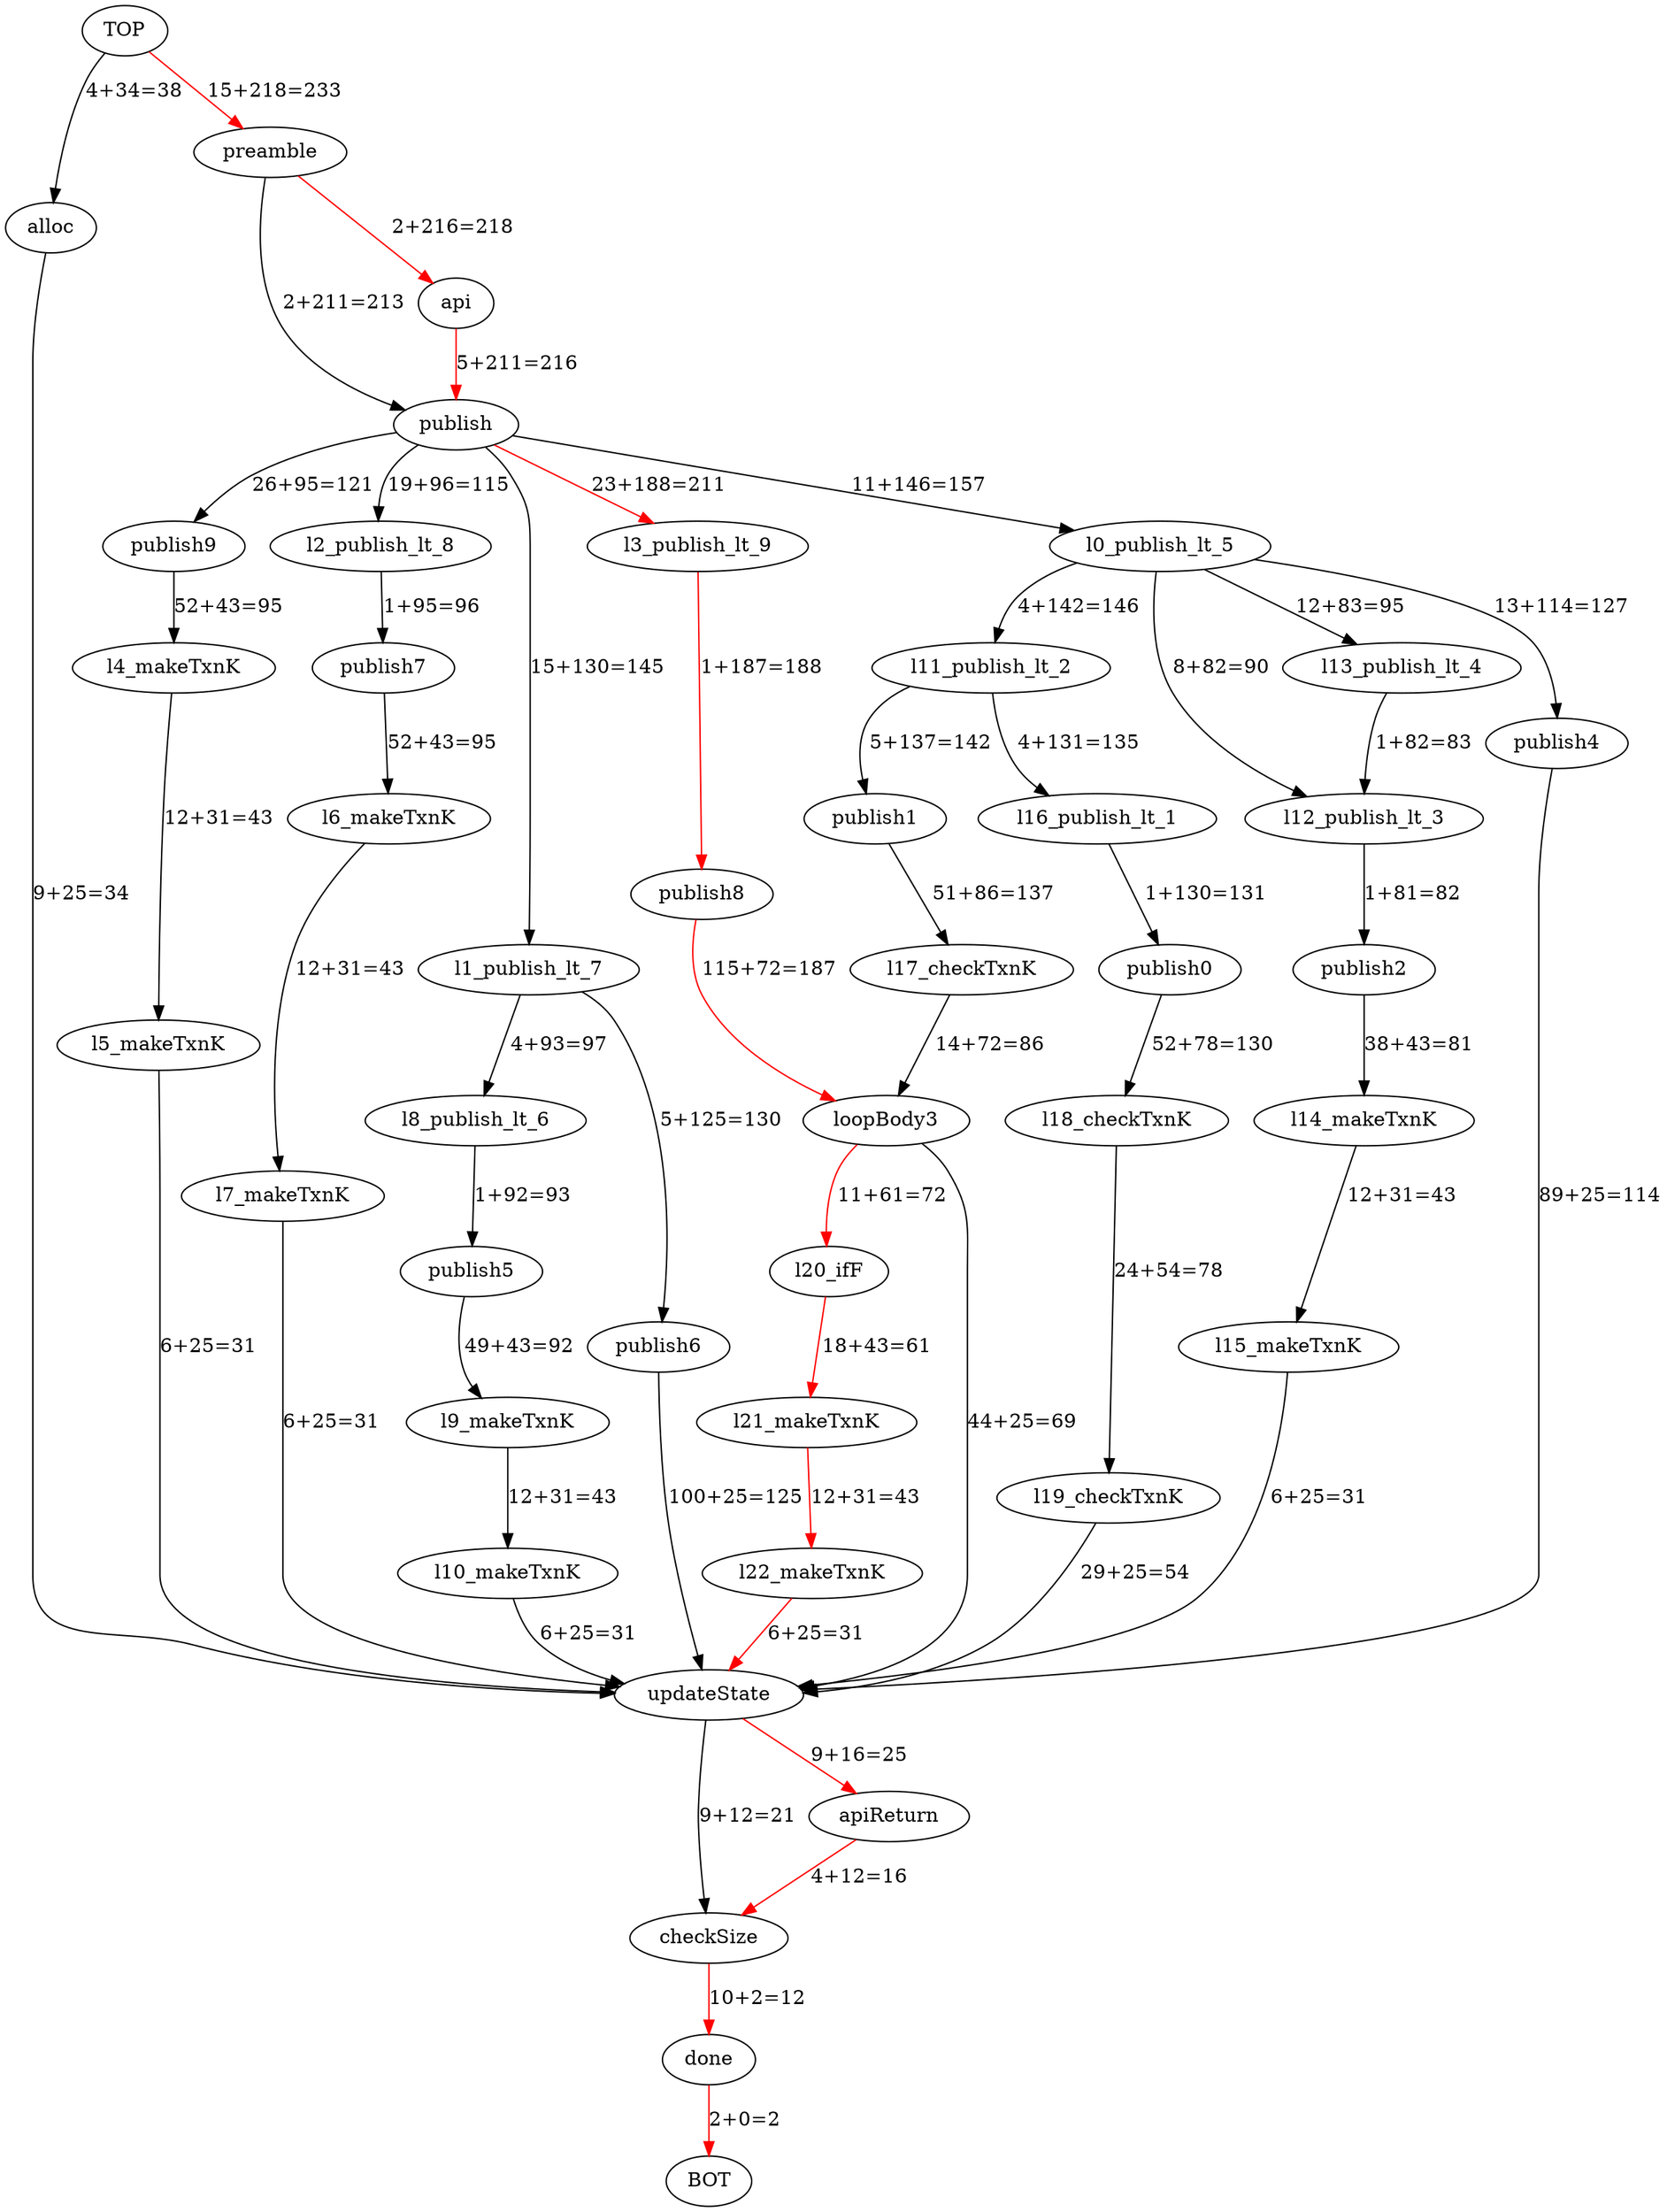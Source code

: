 // This file is in the DOT file format. Upload or copy it into a Graphviz engine, such as https://dreampuf.github.io/GraphvizOnline
digraph {
"TOP"->"alloc"[label="4+34=38"]
"TOP"->"preamble"[color="red",label="15+218=233"]
"alloc"->"updateState"[label="9+25=34"]
"api"->"publish"[color="red",label="5+211=216"]
"apiReturn"->"checkSize"[color="red",label="4+12=16"]
"checkSize"->"done"[color="red",label="10+2=12"]
"done"->"BOT"[color="red",label="2+0=2"]
"l0_publish_lt_5"->"l11_publish_lt_2"[label="4+142=146"]
"l0_publish_lt_5"->"l12_publish_lt_3"[label="8+82=90"]
"l0_publish_lt_5"->"l13_publish_lt_4"[label="12+83=95"]
"l0_publish_lt_5"->"publish4"[label="13+114=127"]
"l10_makeTxnK"->"updateState"[label="6+25=31"]
"l11_publish_lt_2"->"l16_publish_lt_1"[label="4+131=135"]
"l11_publish_lt_2"->"publish1"[label="5+137=142"]
"l12_publish_lt_3"->"publish2"[label="1+81=82"]
"l13_publish_lt_4"->"l12_publish_lt_3"[label="1+82=83"]
"l14_makeTxnK"->"l15_makeTxnK"[label="12+31=43"]
"l15_makeTxnK"->"updateState"[label="6+25=31"]
"l16_publish_lt_1"->"publish0"[label="1+130=131"]
"l17_checkTxnK"->"loopBody3"[label="14+72=86"]
"l18_checkTxnK"->"l19_checkTxnK"[label="24+54=78"]
"l19_checkTxnK"->"updateState"[label="29+25=54"]
"l1_publish_lt_7"->"l8_publish_lt_6"[label="4+93=97"]
"l1_publish_lt_7"->"publish6"[label="5+125=130"]
"l20_ifF"->"l21_makeTxnK"[color="red",label="18+43=61"]
"l21_makeTxnK"->"l22_makeTxnK"[color="red",label="12+31=43"]
"l22_makeTxnK"->"updateState"[color="red",label="6+25=31"]
"l2_publish_lt_8"->"publish7"[label="1+95=96"]
"l3_publish_lt_9"->"publish8"[color="red",label="1+187=188"]
"l4_makeTxnK"->"l5_makeTxnK"[label="12+31=43"]
"l5_makeTxnK"->"updateState"[label="6+25=31"]
"l6_makeTxnK"->"l7_makeTxnK"[label="12+31=43"]
"l7_makeTxnK"->"updateState"[label="6+25=31"]
"l8_publish_lt_6"->"publish5"[label="1+92=93"]
"l9_makeTxnK"->"l10_makeTxnK"[label="12+31=43"]
"loopBody3"->"l20_ifF"[color="red",label="11+61=72"]
"loopBody3"->"updateState"[label="44+25=69"]
"preamble"->"api"[color="red",label="2+216=218"]
"preamble"->"publish"[label="2+211=213"]
"publish"->"l0_publish_lt_5"[label="11+146=157"]
"publish"->"l1_publish_lt_7"[label="15+130=145"]
"publish"->"l2_publish_lt_8"[label="19+96=115"]
"publish"->"l3_publish_lt_9"[color="red",label="23+188=211"]
"publish"->"publish9"[label="26+95=121"]
"publish0"->"l18_checkTxnK"[label="52+78=130"]
"publish1"->"l17_checkTxnK"[label="51+86=137"]
"publish2"->"l14_makeTxnK"[label="38+43=81"]
"publish4"->"updateState"[label="89+25=114"]
"publish5"->"l9_makeTxnK"[label="49+43=92"]
"publish6"->"updateState"[label="100+25=125"]
"publish7"->"l6_makeTxnK"[label="52+43=95"]
"publish8"->"loopBody3"[color="red",label="115+72=187"]
"publish9"->"l4_makeTxnK"[label="52+43=95"]
"updateState"->"apiReturn"[color="red",label="9+16=25"]
"updateState"->"checkSize"[label="9+12=21"]
}
